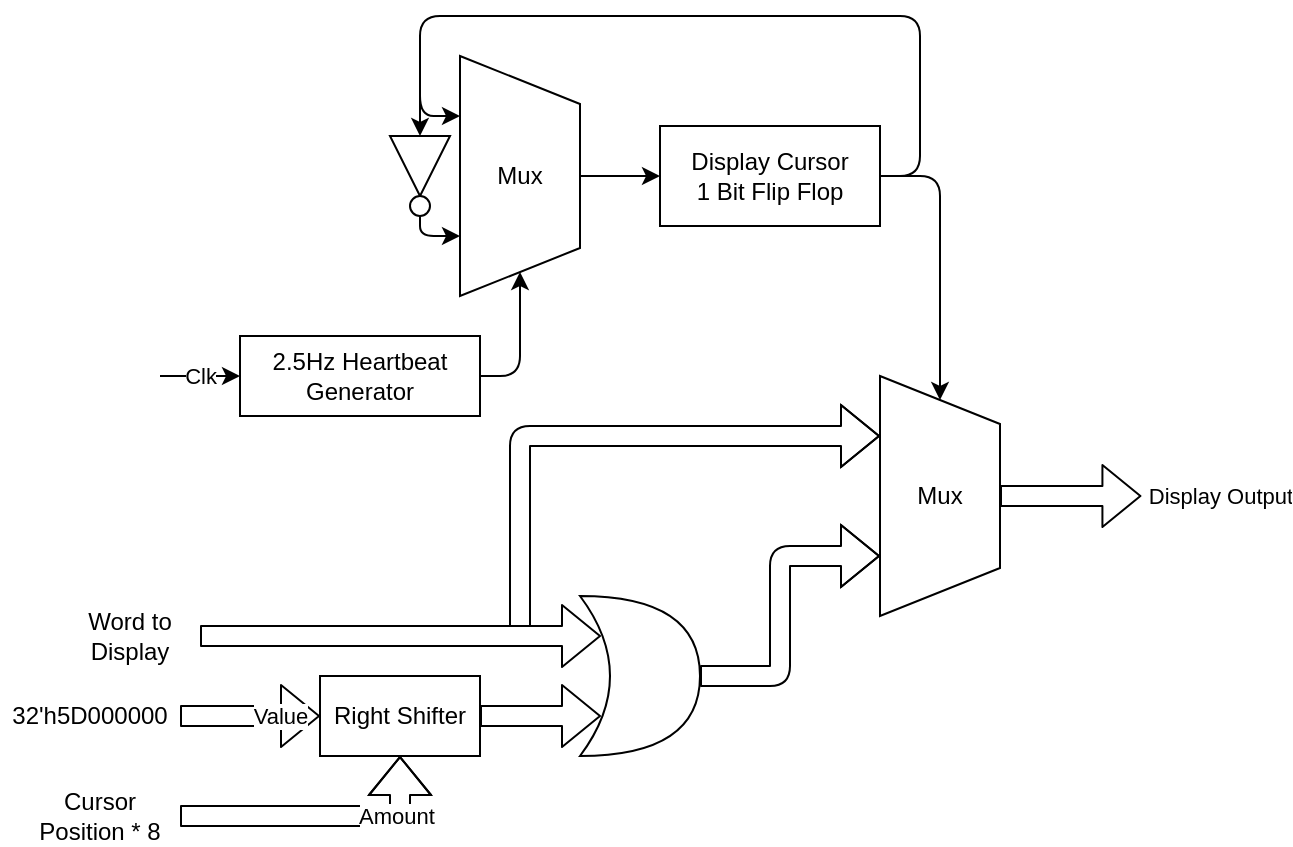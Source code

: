 <mxfile type="device" version="10.6.5"><diagram id="7PV73wBJjfYuOJqAkW5b" name="Page-1"><mxGraphModel grid="1" shadow="0" math="0" pageHeight="1169" pageWidth="827" pageScale="1" page="1" fold="1" arrows="1" connect="1" tooltips="1" guides="1" gridSize="10" dy="510" dx="1581"><root><mxCell id="0" /><mxCell id="1" parent="0" /><mxCell id="pYSVDgNg2lrLsT2Wtuty-5" parent="1" edge="1" source="pYSVDgNg2lrLsT2Wtuty-1" target="pYSVDgNg2lrLsT2Wtuty-3" style="edgeStyle=orthogonalEdgeStyle;rounded=1;orthogonalLoop=1;jettySize=auto;html=1;exitX=1;exitY=0.5;exitDx=0;exitDy=0;entryX=0.25;entryY=1;entryDx=0;entryDy=0;"><mxGeometry as="geometry" relative="1"><Array as="points"><mxPoint x="340" y="150" /><mxPoint x="340" y="70" /><mxPoint x="90" y="70" /><mxPoint x="90" y="120" /></Array></mxGeometry></mxCell><mxCell id="eVoX9We8cNWsGdoVhQLV-2" parent="1" edge="1" source="pYSVDgNg2lrLsT2Wtuty-1" target="eVoX9We8cNWsGdoVhQLV-1" style="edgeStyle=orthogonalEdgeStyle;rounded=1;orthogonalLoop=1;jettySize=auto;html=1;exitX=1;exitY=0.5;exitDx=0;exitDy=0;entryX=0;entryY=0.5;entryDx=0;entryDy=0;"><mxGeometry as="geometry" relative="1" /></mxCell><mxCell id="pYSVDgNg2lrLsT2Wtuty-1" value="Display Cursor&lt;br&gt;1 Bit Flip Flop&lt;br&gt;" parent="1" style="rounded=0;whiteSpace=wrap;html=1;" vertex="1"><mxGeometry as="geometry" x="210" y="125" width="110" height="50" /></mxCell><mxCell id="pYSVDgNg2lrLsT2Wtuty-15" parent="1" edge="1" source="pYSVDgNg2lrLsT2Wtuty-2" target="pYSVDgNg2lrLsT2Wtuty-3" style="edgeStyle=orthogonalEdgeStyle;rounded=1;orthogonalLoop=1;jettySize=auto;html=1;exitX=1;exitY=0.5;exitDx=0;exitDy=0;entryX=1;entryY=0.5;entryDx=0;entryDy=0;"><mxGeometry as="geometry" relative="1" /></mxCell><mxCell id="pYSVDgNg2lrLsT2Wtuty-2" value="2.5Hz Heartbeat Generator" parent="1" style="rounded=0;whiteSpace=wrap;html=1;" vertex="1"><mxGeometry as="geometry" y="230" width="120" height="40" /></mxCell><mxCell id="pYSVDgNg2lrLsT2Wtuty-4" parent="1" edge="1" source="pYSVDgNg2lrLsT2Wtuty-3" target="pYSVDgNg2lrLsT2Wtuty-1" style="edgeStyle=orthogonalEdgeStyle;rounded=0;orthogonalLoop=1;jettySize=auto;html=1;exitX=0.5;exitY=0;exitDx=0;exitDy=0;entryX=0;entryY=0.5;entryDx=0;entryDy=0;"><mxGeometry as="geometry" relative="1" /></mxCell><mxCell id="pYSVDgNg2lrLsT2Wtuty-3" value="Mux" parent="1" style="shape=trapezoid;perimeter=trapezoidPerimeter;whiteSpace=wrap;html=1;direction=south;" vertex="1"><mxGeometry as="geometry" x="110" y="90" width="60" height="120" /></mxCell><mxCell id="pYSVDgNg2lrLsT2Wtuty-11" value="" parent="1" style="group" vertex="1" connectable="0"><mxGeometry as="geometry" x="75" y="130" width="30" height="40" /></mxCell><mxCell id="pYSVDgNg2lrLsT2Wtuty-6" value="" parent="pYSVDgNg2lrLsT2Wtuty-11" style="triangle;whiteSpace=wrap;html=1;direction=south;" vertex="1"><mxGeometry as="geometry" width="30" height="30" /></mxCell><mxCell id="pYSVDgNg2lrLsT2Wtuty-7" value="" parent="pYSVDgNg2lrLsT2Wtuty-11" style="ellipse;whiteSpace=wrap;html=1;aspect=fixed;direction=south;" vertex="1"><mxGeometry as="geometry" x="10" y="30" width="10" height="10" /></mxCell><mxCell id="pYSVDgNg2lrLsT2Wtuty-12" parent="1" edge="1" source="pYSVDgNg2lrLsT2Wtuty-7" target="pYSVDgNg2lrLsT2Wtuty-3" style="edgeStyle=orthogonalEdgeStyle;rounded=1;orthogonalLoop=1;jettySize=auto;html=1;exitX=1;exitY=0.5;exitDx=0;exitDy=0;entryX=0.75;entryY=1;entryDx=0;entryDy=0;"><mxGeometry as="geometry" relative="1"><Array as="points"><mxPoint x="90" y="180" /></Array></mxGeometry></mxCell><mxCell id="pYSVDgNg2lrLsT2Wtuty-13" value="" parent="1" edge="1" target="pYSVDgNg2lrLsT2Wtuty-6" style="endArrow=classic;html=1;entryX=0;entryY=0.5;entryDx=0;entryDy=0;"><mxGeometry as="geometry" relative="1" width="50" height="50"><mxPoint as="sourcePoint" x="90" y="90" /><mxPoint as="targetPoint" x="60" y="170" /></mxGeometry></mxCell><mxCell id="pYSVDgNg2lrLsT2Wtuty-14" value="Clk" parent="1" edge="1" target="pYSVDgNg2lrLsT2Wtuty-2" style="endArrow=classic;html=1;entryX=0;entryY=0.5;entryDx=0;entryDy=0;"><mxGeometry as="geometry" relative="1" width="50" height="50"><mxPoint as="sourcePoint" x="-40" y="250" /><mxPoint as="targetPoint" x="-30" y="250" /></mxGeometry></mxCell><mxCell id="eVoX9We8cNWsGdoVhQLV-1" value="Mux" parent="1" style="shape=trapezoid;perimeter=trapezoidPerimeter;whiteSpace=wrap;html=1;direction=south;" vertex="1"><mxGeometry as="geometry" x="320" y="250" width="60" height="120" /></mxCell><mxCell id="eVoX9We8cNWsGdoVhQLV-3" value="" parent="1" style="shape=xor;whiteSpace=wrap;html=1;" vertex="1"><mxGeometry as="geometry" x="170" y="360" width="60" height="80" /></mxCell><mxCell id="eVoX9We8cNWsGdoVhQLV-5" value="" parent="1" edge="1" target="eVoX9We8cNWsGdoVhQLV-1" style="shape=flexArrow;endArrow=classic;html=1;entryX=0.25;entryY=1;entryDx=0;entryDy=0;"><mxGeometry as="geometry" relative="1" width="50" height="50"><mxPoint as="sourcePoint" x="140" y="380" /><mxPoint as="targetPoint" x="210" y="280" /><Array as="points"><mxPoint x="140" y="280" /></Array></mxGeometry></mxCell><mxCell id="eVoX9We8cNWsGdoVhQLV-6" value="" parent="1" edge="1" source="eVoX9We8cNWsGdoVhQLV-3" target="eVoX9We8cNWsGdoVhQLV-1" style="shape=flexArrow;endArrow=classic;html=1;exitX=1;exitY=0.5;exitDx=0;exitDy=0;exitPerimeter=0;entryX=0.75;entryY=1;entryDx=0;entryDy=0;"><mxGeometry as="geometry" relative="1" width="50" height="50"><mxPoint as="sourcePoint" x="280" y="480" /><mxPoint as="targetPoint" x="330" y="430" /><Array as="points"><mxPoint x="270" y="400" /><mxPoint x="270" y="340" /></Array></mxGeometry></mxCell><mxCell id="eVoX9We8cNWsGdoVhQLV-8" value="" parent="1" edge="1" target="eVoX9We8cNWsGdoVhQLV-3" style="shape=flexArrow;endArrow=classic;html=1;entryX=0.175;entryY=0.75;entryDx=0;entryDy=0;entryPerimeter=0;"><mxGeometry as="geometry" relative="1" width="50" height="50"><mxPoint as="sourcePoint" x="120" y="420" /><mxPoint as="targetPoint" x="50" y="440" /></mxGeometry></mxCell><mxCell id="eVoX9We8cNWsGdoVhQLV-9" value="Right Shifter" parent="1" style="rounded=0;whiteSpace=wrap;html=1;" vertex="1"><mxGeometry as="geometry" x="40" y="400" width="80" height="40" /></mxCell><mxCell id="eVoX9We8cNWsGdoVhQLV-4" value="" parent="1" edge="1" target="eVoX9We8cNWsGdoVhQLV-3" style="shape=flexArrow;endArrow=classic;html=1;entryX=0.175;entryY=0.25;entryDx=0;entryDy=0;entryPerimeter=0;fillColor=#ffffff;"><mxGeometry as="geometry" relative="1" width="50" height="50"><mxPoint as="sourcePoint" x="-20" y="380" /><mxPoint as="targetPoint" x="120" y="420" /></mxGeometry></mxCell><mxCell id="eVoX9We8cNWsGdoVhQLV-10" value="Value" parent="1" edge="1" source="eVoX9We8cNWsGdoVhQLV-12" target="eVoX9We8cNWsGdoVhQLV-9" style="shape=flexArrow;endArrow=classic;html=1;fillColor=#ffffff;entryX=0;entryY=0.5;entryDx=0;entryDy=0;exitX=1;exitY=0.5;exitDx=0;exitDy=0;"><mxGeometry as="geometry" relative="1" x="0.429" width="50" height="50"><mxPoint as="sourcePoint" x="-50" y="420" /><mxPoint as="targetPoint" x="-20" y="420" /><mxPoint as="offset" /></mxGeometry></mxCell><mxCell id="eVoX9We8cNWsGdoVhQLV-11" value="Amount" parent="1" edge="1" source="eVoX9We8cNWsGdoVhQLV-14" target="eVoX9We8cNWsGdoVhQLV-9" style="shape=flexArrow;endArrow=classic;html=1;fillColor=#ffffff;entryX=0.5;entryY=1;entryDx=0;entryDy=0;exitX=1;exitY=0.5;exitDx=0;exitDy=0;"><mxGeometry as="geometry" relative="1" x="0.538" width="50" height="50"><mxPoint as="sourcePoint" x="-20" y="470" /><mxPoint as="targetPoint" x="60" y="480" /><Array as="points"><mxPoint x="80" y="470" /></Array><mxPoint as="offset" /></mxGeometry></mxCell><mxCell id="eVoX9We8cNWsGdoVhQLV-12" value="32'h5D000000&lt;br&gt;" parent="1" style="text;html=1;strokeColor=none;fillColor=none;align=center;verticalAlign=middle;whiteSpace=wrap;rounded=0;" vertex="1"><mxGeometry as="geometry" x="-120" y="410" width="90" height="20" /></mxCell><mxCell id="eVoX9We8cNWsGdoVhQLV-14" value="Cursor Position * 8&lt;br&gt;" parent="1" style="text;html=1;strokeColor=none;fillColor=none;align=center;verticalAlign=middle;whiteSpace=wrap;rounded=0;" vertex="1"><mxGeometry as="geometry" x="-110" y="460" width="80" height="20" /></mxCell><mxCell id="eVoX9We8cNWsGdoVhQLV-15" value="Word to Display&lt;br&gt;" parent="1" style="text;html=1;strokeColor=none;fillColor=none;align=center;verticalAlign=middle;whiteSpace=wrap;rounded=0;" vertex="1"><mxGeometry as="geometry" x="-90" y="370" width="70" height="20" /></mxCell><mxCell id="eVoX9We8cNWsGdoVhQLV-16" value="Display Output" parent="1" edge="1" source="eVoX9We8cNWsGdoVhQLV-1" style="shape=flexArrow;endArrow=classic;html=1;fillColor=#ffffff;"><mxGeometry as="geometry" relative="1" x="1" y="39" width="50" height="50"><mxPoint as="sourcePoint" x="380" y="360" /><mxPoint as="targetPoint" x="450.711" y="310" /><mxPoint as="offset" x="39" y="39" /></mxGeometry></mxCell></root></mxGraphModel></diagram></mxfile>